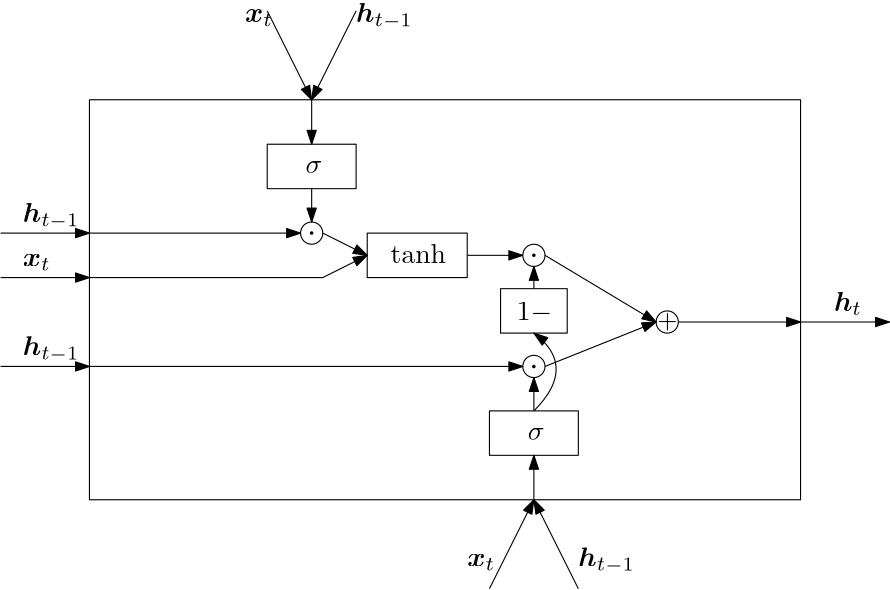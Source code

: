 <ipe version="70206" creator="Ipe 7.2.9">
<info created="D:20180416065930" modified="D:20200414002254"/>
<preamble>\usepackage{bm}</preamble>
<ipestyle name="basic">
<symbol name="arrow/arc(spx)">
<path stroke="sym-stroke" fill="sym-stroke" pen="sym-pen">
0 0 m
-1 0.333 l
-1 -0.333 l
h
</path>
</symbol>
<symbol name="arrow/farc(spx)">
<path stroke="sym-stroke" fill="white" pen="sym-pen">
0 0 m
-1 0.333 l
-1 -0.333 l
h
</path>
</symbol>
<symbol name="arrow/ptarc(spx)">
<path stroke="sym-stroke" fill="sym-stroke" pen="sym-pen">
0 0 m
-1 0.333 l
-0.8 0 l
-1 -0.333 l
h
</path>
</symbol>
<symbol name="arrow/fptarc(spx)">
<path stroke="sym-stroke" fill="white" pen="sym-pen">
0 0 m
-1 0.333 l
-0.8 0 l
-1 -0.333 l
h
</path>
</symbol>
<symbol name="mark/circle(sx)" transformations="translations">
<path fill="sym-stroke">
0.6 0 0 0.6 0 0 e
0.4 0 0 0.4 0 0 e
</path>
</symbol>
<symbol name="mark/disk(sx)" transformations="translations">
<path fill="sym-stroke">
0.6 0 0 0.6 0 0 e
</path>
</symbol>
<symbol name="mark/fdisk(sfx)" transformations="translations">
<group>
<path fill="sym-fill">
0.5 0 0 0.5 0 0 e
</path>
<path fill="sym-stroke" fillrule="eofill">
0.6 0 0 0.6 0 0 e
0.4 0 0 0.4 0 0 e
</path>
</group>
</symbol>
<symbol name="mark/box(sx)" transformations="translations">
<path fill="sym-stroke" fillrule="eofill">
-0.6 -0.6 m
0.6 -0.6 l
0.6 0.6 l
-0.6 0.6 l
h
-0.4 -0.4 m
0.4 -0.4 l
0.4 0.4 l
-0.4 0.4 l
h
</path>
</symbol>
<symbol name="mark/square(sx)" transformations="translations">
<path fill="sym-stroke">
-0.6 -0.6 m
0.6 -0.6 l
0.6 0.6 l
-0.6 0.6 l
h
</path>
</symbol>
<symbol name="mark/fsquare(sfx)" transformations="translations">
<group>
<path fill="sym-fill">
-0.5 -0.5 m
0.5 -0.5 l
0.5 0.5 l
-0.5 0.5 l
h
</path>
<path fill="sym-stroke" fillrule="eofill">
-0.6 -0.6 m
0.6 -0.6 l
0.6 0.6 l
-0.6 0.6 l
h
-0.4 -0.4 m
0.4 -0.4 l
0.4 0.4 l
-0.4 0.4 l
h
</path>
</group>
</symbol>
<symbol name="mark/cross(sx)" transformations="translations">
<group>
<path fill="sym-stroke">
-0.43 -0.57 m
0.57 0.43 l
0.43 0.57 l
-0.57 -0.43 l
h
</path>
<path fill="sym-stroke">
-0.43 0.57 m
0.57 -0.43 l
0.43 -0.57 l
-0.57 0.43 l
h
</path>
</group>
</symbol>
<symbol name="arrow/fnormal(spx)">
<path stroke="sym-stroke" fill="white" pen="sym-pen">
0 0 m
-1 0.333 l
-1 -0.333 l
h
</path>
</symbol>
<symbol name="arrow/pointed(spx)">
<path stroke="sym-stroke" fill="sym-stroke" pen="sym-pen">
0 0 m
-1 0.333 l
-0.8 0 l
-1 -0.333 l
h
</path>
</symbol>
<symbol name="arrow/fpointed(spx)">
<path stroke="sym-stroke" fill="white" pen="sym-pen">
0 0 m
-1 0.333 l
-0.8 0 l
-1 -0.333 l
h
</path>
</symbol>
<symbol name="arrow/linear(spx)">
<path stroke="sym-stroke" pen="sym-pen">
-1 0.333 m
0 0 l
-1 -0.333 l
</path>
</symbol>
<symbol name="arrow/fdouble(spx)">
<path stroke="sym-stroke" fill="white" pen="sym-pen">
0 0 m
-1 0.333 l
-1 -0.333 l
h
-1 0 m
-2 0.333 l
-2 -0.333 l
h
</path>
</symbol>
<symbol name="arrow/double(spx)">
<path stroke="sym-stroke" fill="sym-stroke" pen="sym-pen">
0 0 m
-1 0.333 l
-1 -0.333 l
h
-1 0 m
-2 0.333 l
-2 -0.333 l
h
</path>
</symbol>
<pen name="heavier" value="0.8"/>
<pen name="fat" value="1.2"/>
<pen name="ultrafat" value="2"/>
<symbolsize name="large" value="5"/>
<symbolsize name="small" value="2"/>
<symbolsize name="tiny" value="1.1"/>
<arrowsize name="large" value="10"/>
<arrowsize name="small" value="5"/>
<arrowsize name="tiny" value="3"/>
<color name="red" value="1 0 0"/>
<color name="green" value="0 1 0"/>
<color name="blue" value="0 0 1"/>
<color name="yellow" value="1 1 0"/>
<color name="orange" value="1 0.647 0"/>
<color name="gold" value="1 0.843 0"/>
<color name="purple" value="0.627 0.125 0.941"/>
<color name="gray" value="0.745"/>
<color name="brown" value="0.647 0.165 0.165"/>
<color name="navy" value="0 0 0.502"/>
<color name="pink" value="1 0.753 0.796"/>
<color name="seagreen" value="0.18 0.545 0.341"/>
<color name="turquoise" value="0.251 0.878 0.816"/>
<color name="violet" value="0.933 0.51 0.933"/>
<color name="darkblue" value="0 0 0.545"/>
<color name="darkcyan" value="0 0.545 0.545"/>
<color name="darkgray" value="0.663"/>
<color name="darkgreen" value="0 0.392 0"/>
<color name="darkmagenta" value="0.545 0 0.545"/>
<color name="darkorange" value="1 0.549 0"/>
<color name="darkred" value="0.545 0 0"/>
<color name="lightblue" value="0.678 0.847 0.902"/>
<color name="lightcyan" value="0.878 1 1"/>
<color name="lightgray" value="0.827"/>
<color name="lightgreen" value="0.565 0.933 0.565"/>
<color name="lightyellow" value="1 1 0.878"/>
<dashstyle name="dashed" value="[4] 0"/>
<dashstyle name="dotted" value="[1 3] 0"/>
<dashstyle name="dash dotted" value="[4 2 1 2] 0"/>
<dashstyle name="dash dot dotted" value="[4 2 1 2 1 2] 0"/>
<textsize name="large" value="\large"/>
<textsize name="small" value="\small"/>
<textsize name="tiny" value="\tiny"/>
<textsize name="Large" value="\Large"/>
<textsize name="LARGE" value="\LARGE"/>
<textsize name="huge" value="\huge"/>
<textsize name="Huge" value="\Huge"/>
<textsize name="footnote" value="\footnotesize"/>
<textstyle name="center" begin="\begin{center}" end="\end{center}"/>
<textstyle name="itemize" begin="\begin{itemize}" end="\end{itemize}"/>
<textstyle name="item" begin="\begin{itemize}\item{}" end="\end{itemize}"/>
<gridsize name="4 pts" value="4"/>
<gridsize name="8 pts (~3 mm)" value="8"/>
<gridsize name="16 pts (~6 mm)" value="16"/>
<gridsize name="32 pts (~12 mm)" value="32"/>
<gridsize name="10 pts (~3.5 mm)" value="10"/>
<gridsize name="20 pts (~7 mm)" value="20"/>
<gridsize name="14 pts (~5 mm)" value="14"/>
<gridsize name="28 pts (~10 mm)" value="28"/>
<gridsize name="56 pts (~20 mm)" value="56"/>
<anglesize name="90 deg" value="90"/>
<anglesize name="60 deg" value="60"/>
<anglesize name="45 deg" value="45"/>
<anglesize name="30 deg" value="30"/>
<anglesize name="22.5 deg" value="22.5"/>
<opacity name="10%" value="0.1"/>
<opacity name="30%" value="0.3"/>
<opacity name="50%" value="0.5"/>
<opacity name="75%" value="0.75"/>
<tiling name="falling" angle="-60" step="4" width="1"/>
<tiling name="rising" angle="30" step="4" width="1"/>
</ipestyle>
<page>
<layer name="alpha"/>
<view layers="alpha" active="alpha"/>
<path layer="alpha" stroke="black">
96 768 m
96 624 l
352 624 l
352 768 l
h
</path>
<path stroke="black" arrow="normal/small">
96 672 m
252 672 l
</path>
<path matrix="1 0 0 1 80 12" stroke="black">
160 644 m
160 628 l
192 628 l
192 644 l
h
</path>
<text matrix="1 0 0 1 129.745 -14.3465" transformations="translations" pos="124 660" stroke="black" type="label" width="6.05" height="4.289" depth="0" valign="baseline" style="math">\sigma</text>
<path stroke="black" arrow="normal/small">
256 624 m
256 640 l
</path>
<path matrix="1 0 0 1 80 0" stroke="black" arrow="normal/small">
160 592 m
176 624 l
</path>
<path matrix="1 0 0 1 80 0" stroke="black" arrow="normal/small">
192 592 m
176 624 l
</path>
<text matrix="1 0 0 1 156 -72" transformations="translations" pos="76 672" stroke="black" type="label" width="10.073" height="4.432" depth="1.49" valign="baseline" style="math">\bm x_t</text>
<text matrix="1 0 0 1 196 -40" transformations="translations" pos="76 640" stroke="black" type="label" width="20.357" height="6.923" depth="2.32" valign="baseline" style="math">\bm h_{t-1}</text>
<path stroke="black" arrow="normal/small">
256 656 m
256 668 l
</path>
<path matrix="1 0 0 1 8 0" stroke="black" arrow="normal/small">
56 704 m
88 704 l
</path>
<text matrix="1 0 0 1 -4 84" transformations="translations" pos="76 640" stroke="black" type="label" width="20.357" height="6.923" depth="2.32" valign="baseline" style="math">\bm h_{t-1}</text>
<path stroke="black" arrow="normal/small">
96 720 m
172 720 l
</path>
<path matrix="1 0 0 1 0 108" stroke="black">
160 644 m
160 628 l
192 628 l
192 644 l
h
</path>
<text matrix="1 0 0 1 49.7453 81.6535" transformations="translations" pos="124 660" stroke="black" type="label" width="6.05" height="4.289" depth="0" valign="baseline" style="math">\sigma</text>
<path stroke="black" arrow="normal/small">
176 768 m
176 752 l
</path>
<path matrix="1 0 0 -1 0 1392" stroke="black" arrow="normal/small">
160 592 m
176 624 l
</path>
<path matrix="1 0 0 -1 0 1392" stroke="black" arrow="normal/small">
192 592 m
176 624 l
</path>
<text matrix="1 0 0 1 116 156" transformations="translations" pos="76 640" stroke="black" type="label" width="20.357" height="6.923" depth="2.32" valign="baseline" style="math">\bm h_{t-1}</text>
<path stroke="black" arrow="normal/small">
176 736 m
176 724 l
</path>
<text matrix="1 0 0 1 76 124" transformations="translations" pos="76 672" stroke="black" type="label" width="10.073" height="4.432" depth="1.49" valign="baseline" style="math">\bm x_t</text>
<path matrix="1 0 0 1 8 16" stroke="black" arrow="normal/small">
56 704 m
88 704 l
</path>
<text matrix="1 0 0 1 -4 68" transformations="translations" pos="76 640" stroke="black" type="label" width="10.073" height="4.432" depth="1.49" valign="baseline" style="math">\bm x_t</text>
<path matrix="1 0 0 1 80 56" stroke="black">
116 664 m
116 648 l
152 648 l
152 664 l
h
</path>
<text matrix="1 0 0 1 80.41 49.2755" transformations="translations" pos="124 660" stroke="black" type="label" width="19.925" height="6.918" depth="0" valign="baseline" style="math">\tanh</text>
<path stroke="black" arrow="normal/small">
96 704 m
180 704 l
196 712 l
</path>
<path matrix="1 0 0 1 8 -32" stroke="black" arrow="normal/small">
56 704 m
88 704 l
</path>
<text matrix="1 0 0 1 -4 36" transformations="translations" pos="76 640" stroke="black" type="label" width="20.357" height="6.923" depth="2.32" valign="baseline" style="math">\bm h_{t-1}</text>
<text matrix="1 0 0 1 -2.17938 -11.3155" transformations="translations" pos="252 700" stroke="black" type="label" width="12.73" height="6.421" depth="0.83" valign="baseline" style="math">1-</text>
<path stroke="black">
244 700 m
244 684 l
268 684 l
268 700 l
h
</path>
<path stroke="black" arrow="normal/small">
256 656 m
272 672
256 684 c
</path>
<path stroke="black" arrow="normal/small">
256 700 m
256 708 l
</path>
<path stroke="black" arrow="normal/small">
232 712 m
252 712 l
</path>
<path stroke="black" arrow="normal/small">
260 712 m
300 688 l
</path>
<path stroke="black" arrow="normal/small">
260 672 m
300 688 l
</path>
<path stroke="black" arrow="normal/small">
308 688 m
352 688 l
</path>
<path matrix="1 0 0 1 0 32" stroke="black" arrow="normal/small">
352 656 m
384 656 l
</path>
<text matrix="1 0 0 1 -8 28" transformations="translations" pos="372 664" stroke="black" type="label" width="10.159" height="6.923" depth="1.49" valign="baseline" style="math">\bm h_t</text>
<path matrix="1 0 0 1 0 64" stroke="black">
4 0 0 4 176 656 e
</path>
<text matrix="1 0 0 1 6.35127 17.045" transformations="translations" pos="168 700" stroke="black" type="label" width="3.321" height="5.313" depth="0" valign="baseline" size="large" style="math">\cdot</text>
<path stroke="black" arrow="normal/small">
180 720 m
196 712 l
</path>
<path matrix="1 0 0 1 80 56" stroke="black">
4 0 0 4 176 656 e
</path>
<text matrix="1 0 0 1 86.3513 9.045" transformations="translations" pos="168 700" stroke="black" type="label" width="3.321" height="5.313" depth="0" valign="baseline" size="large" style="math">\cdot</text>
<path matrix="1 0 0 1 80 16" stroke="black">
4 0 0 4 176 656 e
</path>
<text matrix="1 0 0 1 86.3513 -30.955" transformations="translations" pos="168 700" stroke="black" type="label" width="3.321" height="5.313" depth="0" valign="baseline" size="large" style="math">\cdot</text>
<path matrix="1 0 0 1 128 32" stroke="black">
4 0 0 4 176 656 e
</path>
<text matrix="1 0 0 1 132.455 -14.181" transformations="translations" pos="168 700" stroke="black" type="label" width="7.168" height="5.314" depth="0.83" valign="baseline" size="small" style="math">+</text>
</page>
</ipe>
